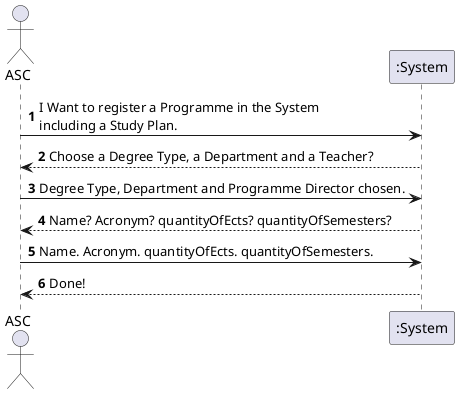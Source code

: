 @startuml
actor ASC as Admin
participant ":System" as System
autonumber

Admin -> System  : I Want to register a Programme in the System\nincluding a Study Plan.

System --> Admin : Choose a Degree Type, a Department and a Teacher?

Admin -> System  : Degree Type, Department and Programme Director chosen.

System --> Admin  : Name? Acronym? quantityOfEcts? quantityOfSemesters?

Admin -> System  : Name. Acronym. quantityOfEcts. quantityOfSemesters.

System --> Admin  : Done!

@enduml